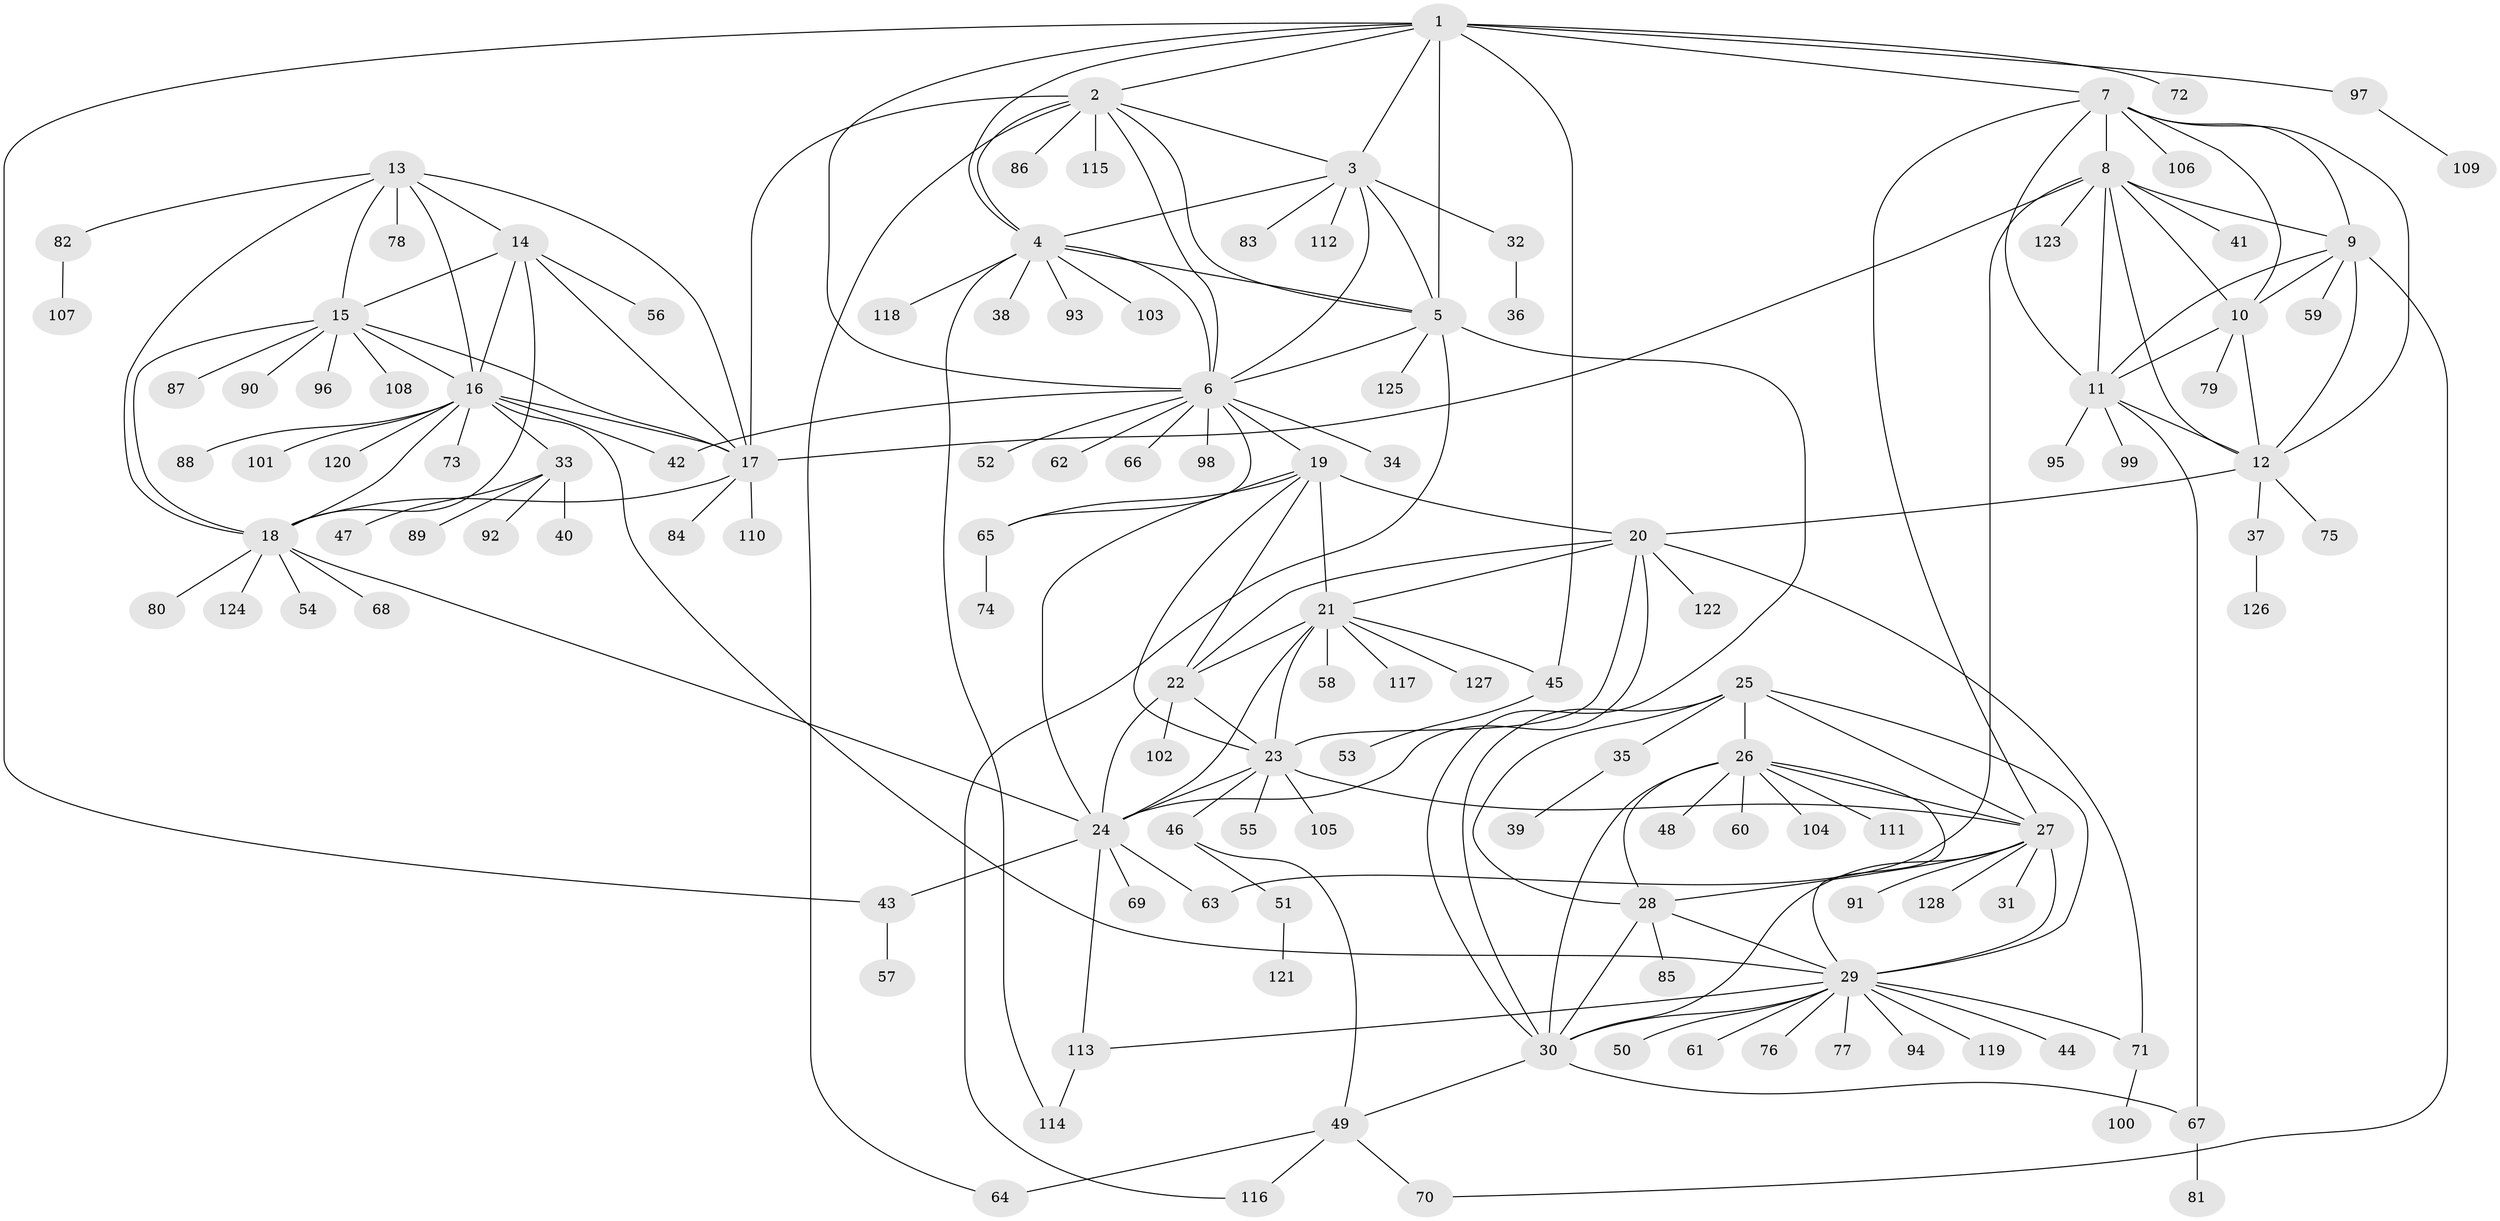// Generated by graph-tools (version 1.1) at 2025/11/02/27/25 16:11:29]
// undirected, 128 vertices, 196 edges
graph export_dot {
graph [start="1"]
  node [color=gray90,style=filled];
  1;
  2;
  3;
  4;
  5;
  6;
  7;
  8;
  9;
  10;
  11;
  12;
  13;
  14;
  15;
  16;
  17;
  18;
  19;
  20;
  21;
  22;
  23;
  24;
  25;
  26;
  27;
  28;
  29;
  30;
  31;
  32;
  33;
  34;
  35;
  36;
  37;
  38;
  39;
  40;
  41;
  42;
  43;
  44;
  45;
  46;
  47;
  48;
  49;
  50;
  51;
  52;
  53;
  54;
  55;
  56;
  57;
  58;
  59;
  60;
  61;
  62;
  63;
  64;
  65;
  66;
  67;
  68;
  69;
  70;
  71;
  72;
  73;
  74;
  75;
  76;
  77;
  78;
  79;
  80;
  81;
  82;
  83;
  84;
  85;
  86;
  87;
  88;
  89;
  90;
  91;
  92;
  93;
  94;
  95;
  96;
  97;
  98;
  99;
  100;
  101;
  102;
  103;
  104;
  105;
  106;
  107;
  108;
  109;
  110;
  111;
  112;
  113;
  114;
  115;
  116;
  117;
  118;
  119;
  120;
  121;
  122;
  123;
  124;
  125;
  126;
  127;
  128;
  1 -- 2;
  1 -- 3;
  1 -- 4;
  1 -- 5;
  1 -- 6;
  1 -- 7;
  1 -- 43;
  1 -- 45;
  1 -- 72;
  1 -- 97;
  2 -- 3;
  2 -- 4;
  2 -- 5;
  2 -- 6;
  2 -- 17;
  2 -- 64;
  2 -- 86;
  2 -- 115;
  3 -- 4;
  3 -- 5;
  3 -- 6;
  3 -- 32;
  3 -- 83;
  3 -- 112;
  4 -- 5;
  4 -- 6;
  4 -- 38;
  4 -- 93;
  4 -- 103;
  4 -- 114;
  4 -- 118;
  5 -- 6;
  5 -- 30;
  5 -- 116;
  5 -- 125;
  6 -- 19;
  6 -- 34;
  6 -- 42;
  6 -- 52;
  6 -- 62;
  6 -- 65;
  6 -- 66;
  6 -- 98;
  7 -- 8;
  7 -- 9;
  7 -- 10;
  7 -- 11;
  7 -- 12;
  7 -- 27;
  7 -- 106;
  8 -- 9;
  8 -- 10;
  8 -- 11;
  8 -- 12;
  8 -- 17;
  8 -- 41;
  8 -- 63;
  8 -- 123;
  9 -- 10;
  9 -- 11;
  9 -- 12;
  9 -- 59;
  9 -- 70;
  10 -- 11;
  10 -- 12;
  10 -- 79;
  11 -- 12;
  11 -- 67;
  11 -- 95;
  11 -- 99;
  12 -- 20;
  12 -- 37;
  12 -- 75;
  13 -- 14;
  13 -- 15;
  13 -- 16;
  13 -- 17;
  13 -- 18;
  13 -- 78;
  13 -- 82;
  14 -- 15;
  14 -- 16;
  14 -- 17;
  14 -- 18;
  14 -- 56;
  15 -- 16;
  15 -- 17;
  15 -- 18;
  15 -- 87;
  15 -- 90;
  15 -- 96;
  15 -- 108;
  16 -- 17;
  16 -- 18;
  16 -- 29;
  16 -- 33;
  16 -- 42;
  16 -- 73;
  16 -- 88;
  16 -- 101;
  16 -- 120;
  17 -- 18;
  17 -- 84;
  17 -- 110;
  18 -- 24;
  18 -- 54;
  18 -- 68;
  18 -- 80;
  18 -- 124;
  19 -- 20;
  19 -- 21;
  19 -- 22;
  19 -- 23;
  19 -- 24;
  19 -- 65;
  20 -- 21;
  20 -- 22;
  20 -- 23;
  20 -- 24;
  20 -- 71;
  20 -- 122;
  21 -- 22;
  21 -- 23;
  21 -- 24;
  21 -- 45;
  21 -- 58;
  21 -- 117;
  21 -- 127;
  22 -- 23;
  22 -- 24;
  22 -- 102;
  23 -- 24;
  23 -- 27;
  23 -- 46;
  23 -- 55;
  23 -- 105;
  24 -- 43;
  24 -- 63;
  24 -- 69;
  24 -- 113;
  25 -- 26;
  25 -- 27;
  25 -- 28;
  25 -- 29;
  25 -- 30;
  25 -- 35;
  26 -- 27;
  26 -- 28;
  26 -- 29;
  26 -- 30;
  26 -- 48;
  26 -- 60;
  26 -- 104;
  26 -- 111;
  27 -- 28;
  27 -- 29;
  27 -- 30;
  27 -- 31;
  27 -- 91;
  27 -- 128;
  28 -- 29;
  28 -- 30;
  28 -- 85;
  29 -- 30;
  29 -- 44;
  29 -- 50;
  29 -- 61;
  29 -- 71;
  29 -- 76;
  29 -- 77;
  29 -- 94;
  29 -- 113;
  29 -- 119;
  30 -- 49;
  30 -- 67;
  32 -- 36;
  33 -- 40;
  33 -- 47;
  33 -- 89;
  33 -- 92;
  35 -- 39;
  37 -- 126;
  43 -- 57;
  45 -- 53;
  46 -- 49;
  46 -- 51;
  49 -- 64;
  49 -- 70;
  49 -- 116;
  51 -- 121;
  65 -- 74;
  67 -- 81;
  71 -- 100;
  82 -- 107;
  97 -- 109;
  113 -- 114;
}
